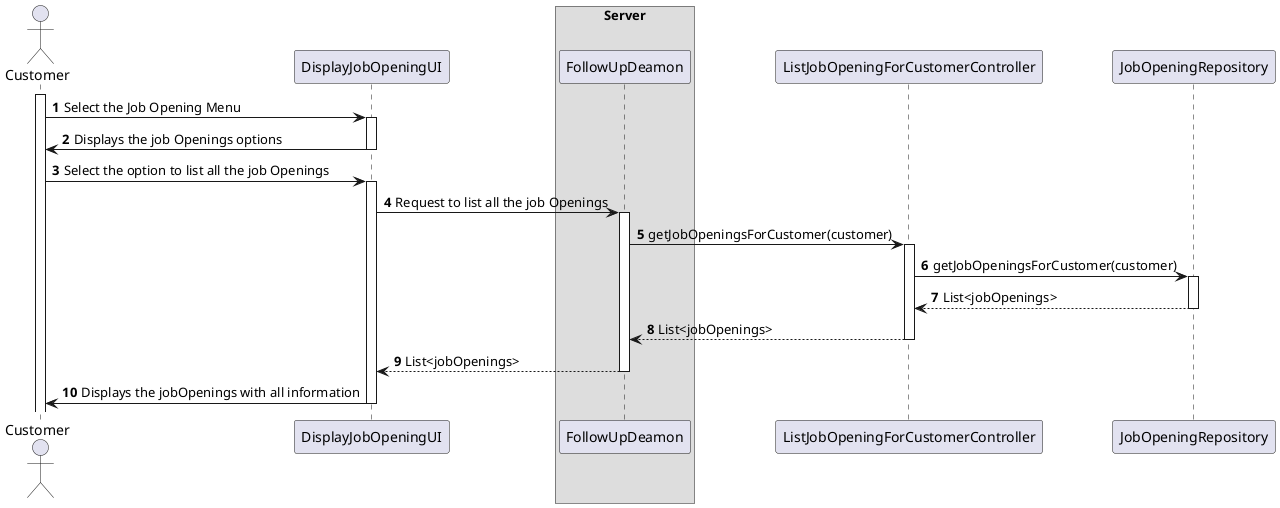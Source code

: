 @startuml
'https://plantuml.com/sequence-diagram

actor Customer  as c
participant DisplayJobOpeningUI as ui
box "Server"
participant "FollowUpDeamon" as server
end box
participant ListJobOpeningForCustomerController as controller
participant JobOpeningRepository as repo

autonumber

activate c
c->ui: Select the Job Opening Menu
activate ui
ui->c: Displays the job Openings options
deactivate ui
c->ui: Select the option to list all the job Openings
activate ui
ui->server: Request to list all the job Openings
activate server
server->controller: getJobOpeningsForCustomer(customer)
activate controller
controller->repo: getJobOpeningsForCustomer(customer)
activate repo
repo-->controller: List<jobOpenings>
deactivate repo
controller-->server: List<jobOpenings>
deactivate controller
server-->ui: List<jobOpenings>
deactivate server
ui->c: Displays the jobOpenings with all information
deactivate
@enduml